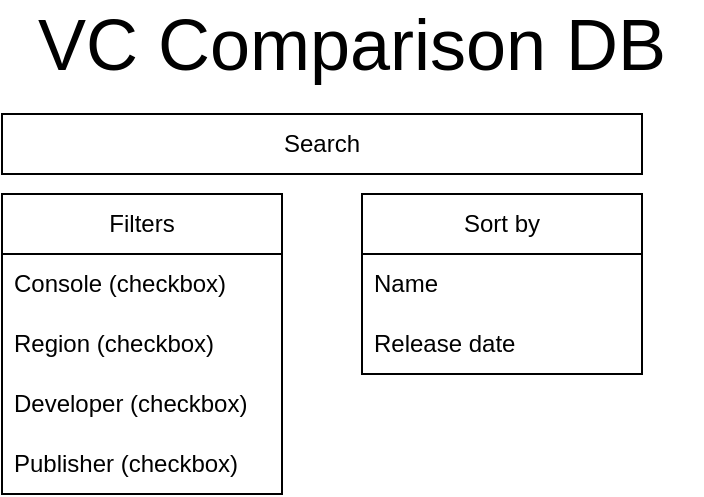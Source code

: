 <mxfile version="21.6.8" type="device" pages="2">
  <diagram id="69bjHSlnJBcoWX--RFZO" name="interface">
    <mxGraphModel dx="954" dy="653" grid="1" gridSize="10" guides="1" tooltips="1" connect="1" arrows="1" fold="1" page="1" pageScale="1" pageWidth="850" pageHeight="1100" math="0" shadow="0">
      <root>
        <mxCell id="0" />
        <mxCell id="1" parent="0" />
        <mxCell id="RR0f_zMf-rZwyJxNOddq-1" value="&lt;font style=&quot;font-size: 36px;&quot;&gt;VC Comparison DB&lt;/font&gt;" style="text;html=1;strokeColor=none;fillColor=none;align=center;verticalAlign=middle;whiteSpace=wrap;rounded=0;" parent="1" vertex="1">
          <mxGeometry x="260" y="70" width="350" height="30" as="geometry" />
        </mxCell>
        <mxCell id="RR0f_zMf-rZwyJxNOddq-2" value="Filters" style="swimlane;fontStyle=0;childLayout=stackLayout;horizontal=1;startSize=30;horizontalStack=0;resizeParent=1;resizeParentMax=0;resizeLast=0;collapsible=1;marginBottom=0;whiteSpace=wrap;html=1;fontSize=12;" parent="1" vertex="1">
          <mxGeometry x="260" y="160" width="140" height="150" as="geometry" />
        </mxCell>
        <mxCell id="RR0f_zMf-rZwyJxNOddq-3" value="Console (checkbox)" style="text;strokeColor=none;fillColor=none;align=left;verticalAlign=middle;spacingLeft=4;spacingRight=4;overflow=hidden;points=[[0,0.5],[1,0.5]];portConstraint=eastwest;rotatable=0;whiteSpace=wrap;html=1;fontSize=12;" parent="RR0f_zMf-rZwyJxNOddq-2" vertex="1">
          <mxGeometry y="30" width="140" height="30" as="geometry" />
        </mxCell>
        <mxCell id="RR0f_zMf-rZwyJxNOddq-4" value="Region (checkbox)" style="text;strokeColor=none;fillColor=none;align=left;verticalAlign=middle;spacingLeft=4;spacingRight=4;overflow=hidden;points=[[0,0.5],[1,0.5]];portConstraint=eastwest;rotatable=0;whiteSpace=wrap;html=1;fontSize=12;" parent="RR0f_zMf-rZwyJxNOddq-2" vertex="1">
          <mxGeometry y="60" width="140" height="30" as="geometry" />
        </mxCell>
        <mxCell id="RR0f_zMf-rZwyJxNOddq-5" value="Developer (checkbox)" style="text;strokeColor=none;fillColor=none;align=left;verticalAlign=middle;spacingLeft=4;spacingRight=4;overflow=hidden;points=[[0,0.5],[1,0.5]];portConstraint=eastwest;rotatable=0;whiteSpace=wrap;html=1;fontSize=12;" parent="RR0f_zMf-rZwyJxNOddq-2" vertex="1">
          <mxGeometry y="90" width="140" height="30" as="geometry" />
        </mxCell>
        <mxCell id="Fh1JL-73mtIYJIqef2yh-1" value="Publisher (checkbox)" style="text;strokeColor=none;fillColor=none;align=left;verticalAlign=middle;spacingLeft=4;spacingRight=4;overflow=hidden;points=[[0,0.5],[1,0.5]];portConstraint=eastwest;rotatable=0;whiteSpace=wrap;html=1;fontSize=12;" parent="RR0f_zMf-rZwyJxNOddq-2" vertex="1">
          <mxGeometry y="120" width="140" height="30" as="geometry" />
        </mxCell>
        <mxCell id="RR0f_zMf-rZwyJxNOddq-6" value="Sort by" style="swimlane;fontStyle=0;childLayout=stackLayout;horizontal=1;startSize=30;horizontalStack=0;resizeParent=1;resizeParentMax=0;resizeLast=0;collapsible=1;marginBottom=0;whiteSpace=wrap;html=1;fontSize=12;" parent="1" vertex="1">
          <mxGeometry x="440" y="160" width="140" height="90" as="geometry" />
        </mxCell>
        <mxCell id="RR0f_zMf-rZwyJxNOddq-7" value="Name" style="text;strokeColor=none;fillColor=none;align=left;verticalAlign=middle;spacingLeft=4;spacingRight=4;overflow=hidden;points=[[0,0.5],[1,0.5]];portConstraint=eastwest;rotatable=0;whiteSpace=wrap;html=1;fontSize=12;" parent="RR0f_zMf-rZwyJxNOddq-6" vertex="1">
          <mxGeometry y="30" width="140" height="30" as="geometry" />
        </mxCell>
        <mxCell id="RR0f_zMf-rZwyJxNOddq-8" value="Release date" style="text;strokeColor=none;fillColor=none;align=left;verticalAlign=middle;spacingLeft=4;spacingRight=4;overflow=hidden;points=[[0,0.5],[1,0.5]];portConstraint=eastwest;rotatable=0;whiteSpace=wrap;html=1;fontSize=12;" parent="RR0f_zMf-rZwyJxNOddq-6" vertex="1">
          <mxGeometry y="60" width="140" height="30" as="geometry" />
        </mxCell>
        <mxCell id="RR0f_zMf-rZwyJxNOddq-10" value="Search" style="text;html=1;strokeColor=default;fillColor=none;align=center;verticalAlign=middle;whiteSpace=wrap;rounded=0;fontSize=12;labelBorderColor=none;" parent="1" vertex="1">
          <mxGeometry x="260" y="120" width="320" height="30" as="geometry" />
        </mxCell>
      </root>
    </mxGraphModel>
  </diagram>
  <diagram id="WdpXN0nGCLvA3g6GlsbV" name="database">
    <mxGraphModel dx="1754" dy="1853" grid="1" gridSize="10" guides="1" tooltips="1" connect="1" arrows="1" fold="1" page="0" pageScale="1" pageWidth="850" pageHeight="1100" math="0" shadow="0">
      <root>
        <mxCell id="0" />
        <mxCell id="1" parent="0" />
        <mxCell id="dSbP-buWrL4IY-68wP3D-5" value="Wii" style="swimlane;fontStyle=0;childLayout=stackLayout;horizontal=1;startSize=26;fillColor=none;horizontalStack=0;resizeParent=1;resizeParentMax=0;resizeLast=0;collapsible=1;marginBottom=0;" parent="1" vertex="1">
          <mxGeometry x="-30" y="260" width="220" height="208" as="geometry" />
        </mxCell>
        <mxCell id="dSbP-buWrL4IY-68wP3D-7" value="GameID int NOT NULL FOREIGN KEY" style="text;strokeColor=none;fillColor=none;align=left;verticalAlign=top;spacingLeft=4;spacingRight=4;overflow=hidden;rotatable=0;points=[[0,0.5],[1,0.5]];portConstraint=eastwest;" parent="dSbP-buWrL4IY-68wP3D-5" vertex="1">
          <mxGeometry y="26" width="220" height="26" as="geometry" />
        </mxCell>
        <mxCell id="dSbP-buWrL4IY-68wP3D-28" value="NA bool" style="text;strokeColor=none;fillColor=none;align=left;verticalAlign=top;spacingLeft=4;spacingRight=4;overflow=hidden;rotatable=0;points=[[0,0.5],[1,0.5]];portConstraint=eastwest;" parent="dSbP-buWrL4IY-68wP3D-5" vertex="1">
          <mxGeometry y="52" width="220" height="26" as="geometry" />
        </mxCell>
        <mxCell id="dSbP-buWrL4IY-68wP3D-29" value="EU bool" style="text;strokeColor=none;fillColor=none;align=left;verticalAlign=top;spacingLeft=4;spacingRight=4;overflow=hidden;rotatable=0;points=[[0,0.5],[1,0.5]];portConstraint=eastwest;" parent="dSbP-buWrL4IY-68wP3D-5" vertex="1">
          <mxGeometry y="78" width="220" height="26" as="geometry" />
        </mxCell>
        <mxCell id="dSbP-buWrL4IY-68wP3D-30" value="JP bool" style="text;strokeColor=none;fillColor=none;align=left;verticalAlign=top;spacingLeft=4;spacingRight=4;overflow=hidden;rotatable=0;points=[[0,0.5],[1,0.5]];portConstraint=eastwest;" parent="dSbP-buWrL4IY-68wP3D-5" vertex="1">
          <mxGeometry y="104" width="220" height="26" as="geometry" />
        </mxCell>
        <mxCell id="dSbP-buWrL4IY-68wP3D-23" value="IsStandalone bool" style="text;strokeColor=none;fillColor=none;align=left;verticalAlign=top;spacingLeft=4;spacingRight=4;overflow=hidden;rotatable=0;points=[[0,0.5],[1,0.5]];portConstraint=eastwest;" parent="dSbP-buWrL4IY-68wP3D-5" vertex="1">
          <mxGeometry y="130" width="220" height="26" as="geometry" />
        </mxCell>
        <mxCell id="dSbP-buWrL4IY-68wP3D-32" value="CollectionName varchar(255)" style="text;strokeColor=none;fillColor=none;align=left;verticalAlign=top;spacingLeft=4;spacingRight=4;overflow=hidden;rotatable=0;points=[[0,0.5],[1,0.5]];portConstraint=eastwest;" parent="dSbP-buWrL4IY-68wP3D-5" vertex="1">
          <mxGeometry y="156" width="220" height="26" as="geometry" />
        </mxCell>
        <mxCell id="dSbP-buWrL4IY-68wP3D-33" value="Notes varchar(255)" style="text;strokeColor=none;fillColor=none;align=left;verticalAlign=top;spacingLeft=4;spacingRight=4;overflow=hidden;rotatable=0;points=[[0,0.5],[1,0.5]];portConstraint=eastwest;" parent="dSbP-buWrL4IY-68wP3D-5" vertex="1">
          <mxGeometry y="182" width="220" height="26" as="geometry" />
        </mxCell>
        <mxCell id="dSbP-buWrL4IY-68wP3D-9" value="Game" style="swimlane;fontStyle=0;childLayout=stackLayout;horizontal=1;startSize=26;fillColor=none;horizontalStack=0;resizeParent=1;resizeParentMax=0;resizeLast=0;collapsible=1;marginBottom=0;" parent="1" vertex="1">
          <mxGeometry x="-320" y="-390" width="230" height="286" as="geometry" />
        </mxCell>
        <mxCell id="dSbP-buWrL4IY-68wP3D-10" value="ID varchar(10) NOT NULL PRIMARY KEY" style="text;strokeColor=none;fillColor=none;align=left;verticalAlign=top;spacingLeft=4;spacingRight=4;overflow=hidden;rotatable=0;points=[[0,0.5],[1,0.5]];portConstraint=eastwest;" parent="dSbP-buWrL4IY-68wP3D-9" vertex="1">
          <mxGeometry y="26" width="230" height="26" as="geometry" />
        </mxCell>
        <mxCell id="dSbP-buWrL4IY-68wP3D-11" value="NameNA varchar(255)" style="text;strokeColor=none;fillColor=none;align=left;verticalAlign=top;spacingLeft=4;spacingRight=4;overflow=hidden;rotatable=0;points=[[0,0.5],[1,0.5]];portConstraint=eastwest;" parent="dSbP-buWrL4IY-68wP3D-9" vertex="1">
          <mxGeometry y="52" width="230" height="26" as="geometry" />
        </mxCell>
        <mxCell id="dSbP-buWrL4IY-68wP3D-12" value="NameEU varchar(255)" style="text;strokeColor=none;fillColor=none;align=left;verticalAlign=top;spacingLeft=4;spacingRight=4;overflow=hidden;rotatable=0;points=[[0,0.5],[1,0.5]];portConstraint=eastwest;" parent="dSbP-buWrL4IY-68wP3D-9" vertex="1">
          <mxGeometry y="78" width="230" height="26" as="geometry" />
        </mxCell>
        <mxCell id="dSbP-buWrL4IY-68wP3D-13" value="NameJP varchar(255)" style="text;strokeColor=none;fillColor=none;align=left;verticalAlign=top;spacingLeft=4;spacingRight=4;overflow=hidden;rotatable=0;points=[[0,0.5],[1,0.5]];portConstraint=eastwest;" parent="dSbP-buWrL4IY-68wP3D-9" vertex="1">
          <mxGeometry y="104" width="230" height="26" as="geometry" />
        </mxCell>
        <mxCell id="dSbP-buWrL4IY-68wP3D-25" value="ReleaseNA date" style="text;strokeColor=none;fillColor=none;align=left;verticalAlign=top;spacingLeft=4;spacingRight=4;overflow=hidden;rotatable=0;points=[[0,0.5],[1,0.5]];portConstraint=eastwest;" parent="dSbP-buWrL4IY-68wP3D-9" vertex="1">
          <mxGeometry y="130" width="230" height="26" as="geometry" />
        </mxCell>
        <mxCell id="dSbP-buWrL4IY-68wP3D-26" value="ReleaseEU date" style="text;strokeColor=none;fillColor=none;align=left;verticalAlign=top;spacingLeft=4;spacingRight=4;overflow=hidden;rotatable=0;points=[[0,0.5],[1,0.5]];portConstraint=eastwest;" parent="dSbP-buWrL4IY-68wP3D-9" vertex="1">
          <mxGeometry y="156" width="230" height="26" as="geometry" />
        </mxCell>
        <mxCell id="dSbP-buWrL4IY-68wP3D-27" value="ReleaseJP date" style="text;strokeColor=none;fillColor=none;align=left;verticalAlign=top;spacingLeft=4;spacingRight=4;overflow=hidden;rotatable=0;points=[[0,0.5],[1,0.5]];portConstraint=eastwest;" parent="dSbP-buWrL4IY-68wP3D-9" vertex="1">
          <mxGeometry y="182" width="230" height="26" as="geometry" />
        </mxCell>
        <mxCell id="dSbP-buWrL4IY-68wP3D-84" value="DeveloperID int FOREIGN KEY" style="text;strokeColor=none;fillColor=none;align=left;verticalAlign=top;spacingLeft=4;spacingRight=4;overflow=hidden;rotatable=0;points=[[0,0.5],[1,0.5]];portConstraint=eastwest;" parent="dSbP-buWrL4IY-68wP3D-9" vertex="1">
          <mxGeometry y="208" width="230" height="26" as="geometry" />
        </mxCell>
        <mxCell id="dSbP-buWrL4IY-68wP3D-85" value="PublisherID int FOREIGN KEY" style="text;strokeColor=none;fillColor=none;align=left;verticalAlign=top;spacingLeft=4;spacingRight=4;overflow=hidden;rotatable=0;points=[[0,0.5],[1,0.5]];portConstraint=eastwest;" parent="dSbP-buWrL4IY-68wP3D-9" vertex="1">
          <mxGeometry y="234" width="230" height="26" as="geometry" />
        </mxCell>
        <mxCell id="dSbP-buWrL4IY-68wP3D-15" value="ConsoleID int NOT NULL FOREIGN KEY" style="text;strokeColor=none;fillColor=none;align=left;verticalAlign=top;spacingLeft=4;spacingRight=4;overflow=hidden;rotatable=0;points=[[0,0.5],[1,0.5]];portConstraint=eastwest;" parent="dSbP-buWrL4IY-68wP3D-9" vertex="1">
          <mxGeometry y="260" width="230" height="26" as="geometry" />
        </mxCell>
        <mxCell id="dSbP-buWrL4IY-68wP3D-16" value="Console" style="swimlane;fontStyle=0;childLayout=stackLayout;horizontal=1;startSize=26;fillColor=none;horizontalStack=0;resizeParent=1;resizeParentMax=0;resizeLast=0;collapsible=1;marginBottom=0;" parent="1" vertex="1">
          <mxGeometry x="-640" y="-160" width="240" height="104" as="geometry" />
        </mxCell>
        <mxCell id="dSbP-buWrL4IY-68wP3D-18" value="ID varchar(4) NOT NULL PRIMARY KEY" style="text;strokeColor=none;fillColor=none;align=left;verticalAlign=top;spacingLeft=4;spacingRight=4;overflow=hidden;rotatable=0;points=[[0,0.5],[1,0.5]];portConstraint=eastwest;" parent="dSbP-buWrL4IY-68wP3D-16" vertex="1">
          <mxGeometry y="26" width="240" height="26" as="geometry" />
        </mxCell>
        <mxCell id="mMClyqm8Mgb03CyYrre4-1" value="Name varchar(255) NOT NULL" style="text;strokeColor=none;fillColor=none;align=left;verticalAlign=top;spacingLeft=4;spacingRight=4;overflow=hidden;rotatable=0;points=[[0,0.5],[1,0.5]];portConstraint=eastwest;" vertex="1" parent="dSbP-buWrL4IY-68wP3D-16">
          <mxGeometry y="52" width="240" height="26" as="geometry" />
        </mxCell>
        <mxCell id="dSbP-buWrL4IY-68wP3D-17" value="Developer varchar(255 NOT NULL" style="text;strokeColor=none;fillColor=none;align=left;verticalAlign=top;spacingLeft=4;spacingRight=4;overflow=hidden;rotatable=0;points=[[0,0.5],[1,0.5]];portConstraint=eastwest;" parent="dSbP-buWrL4IY-68wP3D-16" vertex="1">
          <mxGeometry y="78" width="240" height="26" as="geometry" />
        </mxCell>
        <mxCell id="dSbP-buWrL4IY-68wP3D-36" style="edgeStyle=orthogonalEdgeStyle;rounded=0;orthogonalLoop=1;jettySize=auto;html=1;exitX=0;exitY=0.5;exitDx=0;exitDy=0;entryX=1;entryY=0.5;entryDx=0;entryDy=0;" parent="1" source="dSbP-buWrL4IY-68wP3D-7" target="dSbP-buWrL4IY-68wP3D-10" edge="1">
          <mxGeometry relative="1" as="geometry" />
        </mxCell>
        <mxCell id="dSbP-buWrL4IY-68wP3D-37" style="edgeStyle=orthogonalEdgeStyle;rounded=0;orthogonalLoop=1;jettySize=auto;html=1;exitX=0;exitY=0.5;exitDx=0;exitDy=0;entryX=1;entryY=0.5;entryDx=0;entryDy=0;" parent="1" source="dSbP-buWrL4IY-68wP3D-15" target="dSbP-buWrL4IY-68wP3D-17" edge="1">
          <mxGeometry relative="1" as="geometry" />
        </mxCell>
        <mxCell id="dSbP-buWrL4IY-68wP3D-38" value="3DS" style="swimlane;fontStyle=0;childLayout=stackLayout;horizontal=1;startSize=26;fillColor=none;horizontalStack=0;resizeParent=1;resizeParentMax=0;resizeLast=0;collapsible=1;marginBottom=0;" parent="1" vertex="1">
          <mxGeometry x="-30" y="40" width="220" height="208" as="geometry" />
        </mxCell>
        <mxCell id="dSbP-buWrL4IY-68wP3D-39" value="GameID int NOT NULL FOREIGN KEY" style="text;strokeColor=none;fillColor=none;align=left;verticalAlign=top;spacingLeft=4;spacingRight=4;overflow=hidden;rotatable=0;points=[[0,0.5],[1,0.5]];portConstraint=eastwest;" parent="dSbP-buWrL4IY-68wP3D-38" vertex="1">
          <mxGeometry y="26" width="220" height="26" as="geometry" />
        </mxCell>
        <mxCell id="dSbP-buWrL4IY-68wP3D-40" value="NA bool" style="text;strokeColor=none;fillColor=none;align=left;verticalAlign=top;spacingLeft=4;spacingRight=4;overflow=hidden;rotatable=0;points=[[0,0.5],[1,0.5]];portConstraint=eastwest;" parent="dSbP-buWrL4IY-68wP3D-38" vertex="1">
          <mxGeometry y="52" width="220" height="26" as="geometry" />
        </mxCell>
        <mxCell id="dSbP-buWrL4IY-68wP3D-41" value="EU bool" style="text;strokeColor=none;fillColor=none;align=left;verticalAlign=top;spacingLeft=4;spacingRight=4;overflow=hidden;rotatable=0;points=[[0,0.5],[1,0.5]];portConstraint=eastwest;" parent="dSbP-buWrL4IY-68wP3D-38" vertex="1">
          <mxGeometry y="78" width="220" height="26" as="geometry" />
        </mxCell>
        <mxCell id="dSbP-buWrL4IY-68wP3D-42" value="JP bool" style="text;strokeColor=none;fillColor=none;align=left;verticalAlign=top;spacingLeft=4;spacingRight=4;overflow=hidden;rotatable=0;points=[[0,0.5],[1,0.5]];portConstraint=eastwest;" parent="dSbP-buWrL4IY-68wP3D-38" vertex="1">
          <mxGeometry y="104" width="220" height="26" as="geometry" />
        </mxCell>
        <mxCell id="dSbP-buWrL4IY-68wP3D-43" value="IsStandalone bool" style="text;strokeColor=none;fillColor=none;align=left;verticalAlign=top;spacingLeft=4;spacingRight=4;overflow=hidden;rotatable=0;points=[[0,0.5],[1,0.5]];portConstraint=eastwest;" parent="dSbP-buWrL4IY-68wP3D-38" vertex="1">
          <mxGeometry y="130" width="220" height="26" as="geometry" />
        </mxCell>
        <mxCell id="dSbP-buWrL4IY-68wP3D-44" value="CollectionName varchar(255)" style="text;strokeColor=none;fillColor=none;align=left;verticalAlign=top;spacingLeft=4;spacingRight=4;overflow=hidden;rotatable=0;points=[[0,0.5],[1,0.5]];portConstraint=eastwest;" parent="dSbP-buWrL4IY-68wP3D-38" vertex="1">
          <mxGeometry y="156" width="220" height="26" as="geometry" />
        </mxCell>
        <mxCell id="dSbP-buWrL4IY-68wP3D-45" value="Notes varchar(255)" style="text;strokeColor=none;fillColor=none;align=left;verticalAlign=top;spacingLeft=4;spacingRight=4;overflow=hidden;rotatable=0;points=[[0,0.5],[1,0.5]];portConstraint=eastwest;" parent="dSbP-buWrL4IY-68wP3D-38" vertex="1">
          <mxGeometry y="182" width="220" height="26" as="geometry" />
        </mxCell>
        <mxCell id="dSbP-buWrL4IY-68wP3D-46" style="edgeStyle=orthogonalEdgeStyle;rounded=0;orthogonalLoop=1;jettySize=auto;html=1;exitX=0;exitY=0.5;exitDx=0;exitDy=0;entryX=1;entryY=0.5;entryDx=0;entryDy=0;" parent="1" source="dSbP-buWrL4IY-68wP3D-39" target="dSbP-buWrL4IY-68wP3D-10" edge="1">
          <mxGeometry relative="1" as="geometry" />
        </mxCell>
        <mxCell id="dSbP-buWrL4IY-68wP3D-47" value="WiiU" style="swimlane;fontStyle=0;childLayout=stackLayout;horizontal=1;startSize=26;fillColor=none;horizontalStack=0;resizeParent=1;resizeParentMax=0;resizeLast=0;collapsible=1;marginBottom=0;" parent="1" vertex="1">
          <mxGeometry x="-30" y="-180" width="220" height="208" as="geometry" />
        </mxCell>
        <mxCell id="dSbP-buWrL4IY-68wP3D-48" value="GameID int NOT NULL FOREIGN KEY" style="text;strokeColor=none;fillColor=none;align=left;verticalAlign=top;spacingLeft=4;spacingRight=4;overflow=hidden;rotatable=0;points=[[0,0.5],[1,0.5]];portConstraint=eastwest;" parent="dSbP-buWrL4IY-68wP3D-47" vertex="1">
          <mxGeometry y="26" width="220" height="26" as="geometry" />
        </mxCell>
        <mxCell id="dSbP-buWrL4IY-68wP3D-49" value="NA bool" style="text;strokeColor=none;fillColor=none;align=left;verticalAlign=top;spacingLeft=4;spacingRight=4;overflow=hidden;rotatable=0;points=[[0,0.5],[1,0.5]];portConstraint=eastwest;" parent="dSbP-buWrL4IY-68wP3D-47" vertex="1">
          <mxGeometry y="52" width="220" height="26" as="geometry" />
        </mxCell>
        <mxCell id="dSbP-buWrL4IY-68wP3D-50" value="EU bool" style="text;strokeColor=none;fillColor=none;align=left;verticalAlign=top;spacingLeft=4;spacingRight=4;overflow=hidden;rotatable=0;points=[[0,0.5],[1,0.5]];portConstraint=eastwest;" parent="dSbP-buWrL4IY-68wP3D-47" vertex="1">
          <mxGeometry y="78" width="220" height="26" as="geometry" />
        </mxCell>
        <mxCell id="dSbP-buWrL4IY-68wP3D-51" value="JP bool" style="text;strokeColor=none;fillColor=none;align=left;verticalAlign=top;spacingLeft=4;spacingRight=4;overflow=hidden;rotatable=0;points=[[0,0.5],[1,0.5]];portConstraint=eastwest;" parent="dSbP-buWrL4IY-68wP3D-47" vertex="1">
          <mxGeometry y="104" width="220" height="26" as="geometry" />
        </mxCell>
        <mxCell id="dSbP-buWrL4IY-68wP3D-52" value="IsStandalone bool" style="text;strokeColor=none;fillColor=none;align=left;verticalAlign=top;spacingLeft=4;spacingRight=4;overflow=hidden;rotatable=0;points=[[0,0.5],[1,0.5]];portConstraint=eastwest;" parent="dSbP-buWrL4IY-68wP3D-47" vertex="1">
          <mxGeometry y="130" width="220" height="26" as="geometry" />
        </mxCell>
        <mxCell id="dSbP-buWrL4IY-68wP3D-53" value="CollectionName varchar(255)" style="text;strokeColor=none;fillColor=none;align=left;verticalAlign=top;spacingLeft=4;spacingRight=4;overflow=hidden;rotatable=0;points=[[0,0.5],[1,0.5]];portConstraint=eastwest;" parent="dSbP-buWrL4IY-68wP3D-47" vertex="1">
          <mxGeometry y="156" width="220" height="26" as="geometry" />
        </mxCell>
        <mxCell id="dSbP-buWrL4IY-68wP3D-54" value="Notes varchar(255)" style="text;strokeColor=none;fillColor=none;align=left;verticalAlign=top;spacingLeft=4;spacingRight=4;overflow=hidden;rotatable=0;points=[[0,0.5],[1,0.5]];portConstraint=eastwest;" parent="dSbP-buWrL4IY-68wP3D-47" vertex="1">
          <mxGeometry y="182" width="220" height="26" as="geometry" />
        </mxCell>
        <mxCell id="dSbP-buWrL4IY-68wP3D-55" style="edgeStyle=orthogonalEdgeStyle;rounded=0;orthogonalLoop=1;jettySize=auto;html=1;exitX=0;exitY=0.5;exitDx=0;exitDy=0;entryX=1;entryY=0.5;entryDx=0;entryDy=0;" parent="1" source="dSbP-buWrL4IY-68wP3D-48" target="dSbP-buWrL4IY-68wP3D-10" edge="1">
          <mxGeometry relative="1" as="geometry" />
        </mxCell>
        <mxCell id="dSbP-buWrL4IY-68wP3D-56" value="NesClassic" style="swimlane;fontStyle=0;childLayout=stackLayout;horizontal=1;startSize=26;fillColor=none;horizontalStack=0;resizeParent=1;resizeParentMax=0;resizeLast=0;collapsible=1;marginBottom=0;" parent="1" vertex="1">
          <mxGeometry x="-30" y="-400" width="220" height="182" as="geometry" />
        </mxCell>
        <mxCell id="dSbP-buWrL4IY-68wP3D-57" value="GameID int NOT NULL FOREIGN KEY" style="text;strokeColor=none;fillColor=none;align=left;verticalAlign=top;spacingLeft=4;spacingRight=4;overflow=hidden;rotatable=0;points=[[0,0.5],[1,0.5]];portConstraint=eastwest;" parent="dSbP-buWrL4IY-68wP3D-56" vertex="1">
          <mxGeometry y="26" width="220" height="26" as="geometry" />
        </mxCell>
        <mxCell id="dSbP-buWrL4IY-68wP3D-58" value="NA_EU bool" style="text;strokeColor=none;fillColor=none;align=left;verticalAlign=top;spacingLeft=4;spacingRight=4;overflow=hidden;rotatable=0;points=[[0,0.5],[1,0.5]];portConstraint=eastwest;" parent="dSbP-buWrL4IY-68wP3D-56" vertex="1">
          <mxGeometry y="52" width="220" height="26" as="geometry" />
        </mxCell>
        <mxCell id="dSbP-buWrL4IY-68wP3D-60" value="JP bool" style="text;strokeColor=none;fillColor=none;align=left;verticalAlign=top;spacingLeft=4;spacingRight=4;overflow=hidden;rotatable=0;points=[[0,0.5],[1,0.5]];portConstraint=eastwest;" parent="dSbP-buWrL4IY-68wP3D-56" vertex="1">
          <mxGeometry y="78" width="220" height="26" as="geometry" />
        </mxCell>
        <mxCell id="dSbP-buWrL4IY-68wP3D-61" value="IsStandalone bool" style="text;strokeColor=none;fillColor=none;align=left;verticalAlign=top;spacingLeft=4;spacingRight=4;overflow=hidden;rotatable=0;points=[[0,0.5],[1,0.5]];portConstraint=eastwest;" parent="dSbP-buWrL4IY-68wP3D-56" vertex="1">
          <mxGeometry y="104" width="220" height="26" as="geometry" />
        </mxCell>
        <mxCell id="dSbP-buWrL4IY-68wP3D-62" value="CollectionName varchar(255)" style="text;strokeColor=none;fillColor=none;align=left;verticalAlign=top;spacingLeft=4;spacingRight=4;overflow=hidden;rotatable=0;points=[[0,0.5],[1,0.5]];portConstraint=eastwest;" parent="dSbP-buWrL4IY-68wP3D-56" vertex="1">
          <mxGeometry y="130" width="220" height="26" as="geometry" />
        </mxCell>
        <mxCell id="dSbP-buWrL4IY-68wP3D-63" value="Notes varchar(255)" style="text;strokeColor=none;fillColor=none;align=left;verticalAlign=top;spacingLeft=4;spacingRight=4;overflow=hidden;rotatable=0;points=[[0,0.5],[1,0.5]];portConstraint=eastwest;" parent="dSbP-buWrL4IY-68wP3D-56" vertex="1">
          <mxGeometry y="156" width="220" height="26" as="geometry" />
        </mxCell>
        <mxCell id="dSbP-buWrL4IY-68wP3D-64" style="edgeStyle=orthogonalEdgeStyle;rounded=0;orthogonalLoop=1;jettySize=auto;html=1;exitX=0;exitY=0.5;exitDx=0;exitDy=0;entryX=1;entryY=0.5;entryDx=0;entryDy=0;" parent="1" source="dSbP-buWrL4IY-68wP3D-57" target="dSbP-buWrL4IY-68wP3D-10" edge="1">
          <mxGeometry relative="1" as="geometry" />
        </mxCell>
        <mxCell id="dSbP-buWrL4IY-68wP3D-65" value="SnesClassic" style="swimlane;fontStyle=0;childLayout=stackLayout;horizontal=1;startSize=26;fillColor=none;horizontalStack=0;resizeParent=1;resizeParentMax=0;resizeLast=0;collapsible=1;marginBottom=0;" parent="1" vertex="1">
          <mxGeometry x="-30" y="-620" width="220" height="182" as="geometry" />
        </mxCell>
        <mxCell id="dSbP-buWrL4IY-68wP3D-66" value="GameID int NOT NULL FOREIGN KEY" style="text;strokeColor=none;fillColor=none;align=left;verticalAlign=top;spacingLeft=4;spacingRight=4;overflow=hidden;rotatable=0;points=[[0,0.5],[1,0.5]];portConstraint=eastwest;" parent="dSbP-buWrL4IY-68wP3D-65" vertex="1">
          <mxGeometry y="26" width="220" height="26" as="geometry" />
        </mxCell>
        <mxCell id="dSbP-buWrL4IY-68wP3D-67" value="NA_EU bool" style="text;strokeColor=none;fillColor=none;align=left;verticalAlign=top;spacingLeft=4;spacingRight=4;overflow=hidden;rotatable=0;points=[[0,0.5],[1,0.5]];portConstraint=eastwest;" parent="dSbP-buWrL4IY-68wP3D-65" vertex="1">
          <mxGeometry y="52" width="220" height="26" as="geometry" />
        </mxCell>
        <mxCell id="dSbP-buWrL4IY-68wP3D-69" value="JP bool" style="text;strokeColor=none;fillColor=none;align=left;verticalAlign=top;spacingLeft=4;spacingRight=4;overflow=hidden;rotatable=0;points=[[0,0.5],[1,0.5]];portConstraint=eastwest;" parent="dSbP-buWrL4IY-68wP3D-65" vertex="1">
          <mxGeometry y="78" width="220" height="26" as="geometry" />
        </mxCell>
        <mxCell id="dSbP-buWrL4IY-68wP3D-70" value="IsStandalone bool" style="text;strokeColor=none;fillColor=none;align=left;verticalAlign=top;spacingLeft=4;spacingRight=4;overflow=hidden;rotatable=0;points=[[0,0.5],[1,0.5]];portConstraint=eastwest;" parent="dSbP-buWrL4IY-68wP3D-65" vertex="1">
          <mxGeometry y="104" width="220" height="26" as="geometry" />
        </mxCell>
        <mxCell id="dSbP-buWrL4IY-68wP3D-71" value="CollectionName varchar(255)" style="text;strokeColor=none;fillColor=none;align=left;verticalAlign=top;spacingLeft=4;spacingRight=4;overflow=hidden;rotatable=0;points=[[0,0.5],[1,0.5]];portConstraint=eastwest;" parent="dSbP-buWrL4IY-68wP3D-65" vertex="1">
          <mxGeometry y="130" width="220" height="26" as="geometry" />
        </mxCell>
        <mxCell id="dSbP-buWrL4IY-68wP3D-72" value="Notes varchar(255)" style="text;strokeColor=none;fillColor=none;align=left;verticalAlign=top;spacingLeft=4;spacingRight=4;overflow=hidden;rotatable=0;points=[[0,0.5],[1,0.5]];portConstraint=eastwest;" parent="dSbP-buWrL4IY-68wP3D-65" vertex="1">
          <mxGeometry y="156" width="220" height="26" as="geometry" />
        </mxCell>
        <mxCell id="dSbP-buWrL4IY-68wP3D-73" style="edgeStyle=orthogonalEdgeStyle;rounded=0;orthogonalLoop=1;jettySize=auto;html=1;exitX=0;exitY=0.5;exitDx=0;exitDy=0;entryX=1;entryY=0.5;entryDx=0;entryDy=0;" parent="1" source="dSbP-buWrL4IY-68wP3D-66" target="dSbP-buWrL4IY-68wP3D-10" edge="1">
          <mxGeometry relative="1" as="geometry" />
        </mxCell>
        <mxCell id="dSbP-buWrL4IY-68wP3D-75" value="Switch" style="swimlane;fontStyle=0;childLayout=stackLayout;horizontal=1;startSize=26;fillColor=none;horizontalStack=0;resizeParent=1;resizeParentMax=0;resizeLast=0;collapsible=1;marginBottom=0;" parent="1" vertex="1">
          <mxGeometry x="-30" y="-840" width="220" height="182" as="geometry" />
        </mxCell>
        <mxCell id="dSbP-buWrL4IY-68wP3D-76" value="GameID int NOT NULL FOREIGN KEY" style="text;strokeColor=none;fillColor=none;align=left;verticalAlign=top;spacingLeft=4;spacingRight=4;overflow=hidden;rotatable=0;points=[[0,0.5],[1,0.5]];portConstraint=eastwest;" parent="dSbP-buWrL4IY-68wP3D-75" vertex="1">
          <mxGeometry y="26" width="220" height="26" as="geometry" />
        </mxCell>
        <mxCell id="dSbP-buWrL4IY-68wP3D-77" value="NA_EU bool" style="text;strokeColor=none;fillColor=none;align=left;verticalAlign=top;spacingLeft=4;spacingRight=4;overflow=hidden;rotatable=0;points=[[0,0.5],[1,0.5]];portConstraint=eastwest;" parent="dSbP-buWrL4IY-68wP3D-75" vertex="1">
          <mxGeometry y="52" width="220" height="26" as="geometry" />
        </mxCell>
        <mxCell id="dSbP-buWrL4IY-68wP3D-79" value="JP bool" style="text;strokeColor=none;fillColor=none;align=left;verticalAlign=top;spacingLeft=4;spacingRight=4;overflow=hidden;rotatable=0;points=[[0,0.5],[1,0.5]];portConstraint=eastwest;" parent="dSbP-buWrL4IY-68wP3D-75" vertex="1">
          <mxGeometry y="78" width="220" height="26" as="geometry" />
        </mxCell>
        <mxCell id="dSbP-buWrL4IY-68wP3D-80" value="IsStandalone bool" style="text;strokeColor=none;fillColor=none;align=left;verticalAlign=top;spacingLeft=4;spacingRight=4;overflow=hidden;rotatable=0;points=[[0,0.5],[1,0.5]];portConstraint=eastwest;" parent="dSbP-buWrL4IY-68wP3D-75" vertex="1">
          <mxGeometry y="104" width="220" height="26" as="geometry" />
        </mxCell>
        <mxCell id="dSbP-buWrL4IY-68wP3D-81" value="CollectionName varchar(255)" style="text;strokeColor=none;fillColor=none;align=left;verticalAlign=top;spacingLeft=4;spacingRight=4;overflow=hidden;rotatable=0;points=[[0,0.5],[1,0.5]];portConstraint=eastwest;" parent="dSbP-buWrL4IY-68wP3D-75" vertex="1">
          <mxGeometry y="130" width="220" height="26" as="geometry" />
        </mxCell>
        <mxCell id="dSbP-buWrL4IY-68wP3D-82" value="Notes varchar(255)" style="text;strokeColor=none;fillColor=none;align=left;verticalAlign=top;spacingLeft=4;spacingRight=4;overflow=hidden;rotatable=0;points=[[0,0.5],[1,0.5]];portConstraint=eastwest;" parent="dSbP-buWrL4IY-68wP3D-75" vertex="1">
          <mxGeometry y="156" width="220" height="26" as="geometry" />
        </mxCell>
        <mxCell id="dSbP-buWrL4IY-68wP3D-83" style="edgeStyle=orthogonalEdgeStyle;rounded=0;orthogonalLoop=1;jettySize=auto;html=1;exitX=0;exitY=0.5;exitDx=0;exitDy=0;entryX=1;entryY=0.5;entryDx=0;entryDy=0;" parent="1" source="dSbP-buWrL4IY-68wP3D-76" target="dSbP-buWrL4IY-68wP3D-10" edge="1">
          <mxGeometry relative="1" as="geometry" />
        </mxCell>
        <mxCell id="dSbP-buWrL4IY-68wP3D-86" value="Company" style="swimlane;fontStyle=0;childLayout=stackLayout;horizontal=1;startSize=26;fillColor=none;horizontalStack=0;resizeParent=1;resizeParentMax=0;resizeLast=0;collapsible=1;marginBottom=0;" parent="1" vertex="1">
          <mxGeometry x="-650" y="-258" width="250" height="52" as="geometry" />
        </mxCell>
        <mxCell id="dSbP-buWrL4IY-68wP3D-88" value="Name varchar(255) NOT NULL PRIMARY KEY" style="text;strokeColor=none;fillColor=none;align=left;verticalAlign=top;spacingLeft=4;spacingRight=4;overflow=hidden;rotatable=0;points=[[0,0.5],[1,0.5]];portConstraint=eastwest;" parent="dSbP-buWrL4IY-68wP3D-86" vertex="1">
          <mxGeometry y="26" width="250" height="26" as="geometry" />
        </mxCell>
        <mxCell id="dSbP-buWrL4IY-68wP3D-89" style="edgeStyle=orthogonalEdgeStyle;rounded=0;orthogonalLoop=1;jettySize=auto;html=1;exitX=0;exitY=0.5;exitDx=0;exitDy=0;" parent="1" source="dSbP-buWrL4IY-68wP3D-85" target="dSbP-buWrL4IY-68wP3D-88" edge="1">
          <mxGeometry relative="1" as="geometry">
            <mxPoint x="-390" y="-190" as="targetPoint" />
            <Array as="points">
              <mxPoint x="-320" y="-140" />
              <mxPoint x="-360" y="-140" />
              <mxPoint x="-360" y="-219" />
            </Array>
          </mxGeometry>
        </mxCell>
        <mxCell id="dSbP-buWrL4IY-68wP3D-91" style="edgeStyle=orthogonalEdgeStyle;rounded=0;orthogonalLoop=1;jettySize=auto;html=1;exitX=0;exitY=0.5;exitDx=0;exitDy=0;" parent="1" source="dSbP-buWrL4IY-68wP3D-84" target="dSbP-buWrL4IY-68wP3D-88" edge="1">
          <mxGeometry relative="1" as="geometry">
            <mxPoint x="-400" y="-219" as="targetPoint" />
            <Array as="points">
              <mxPoint x="-360" y="-169" />
              <mxPoint x="-360" y="-219" />
            </Array>
          </mxGeometry>
        </mxCell>
      </root>
    </mxGraphModel>
  </diagram>
</mxfile>
